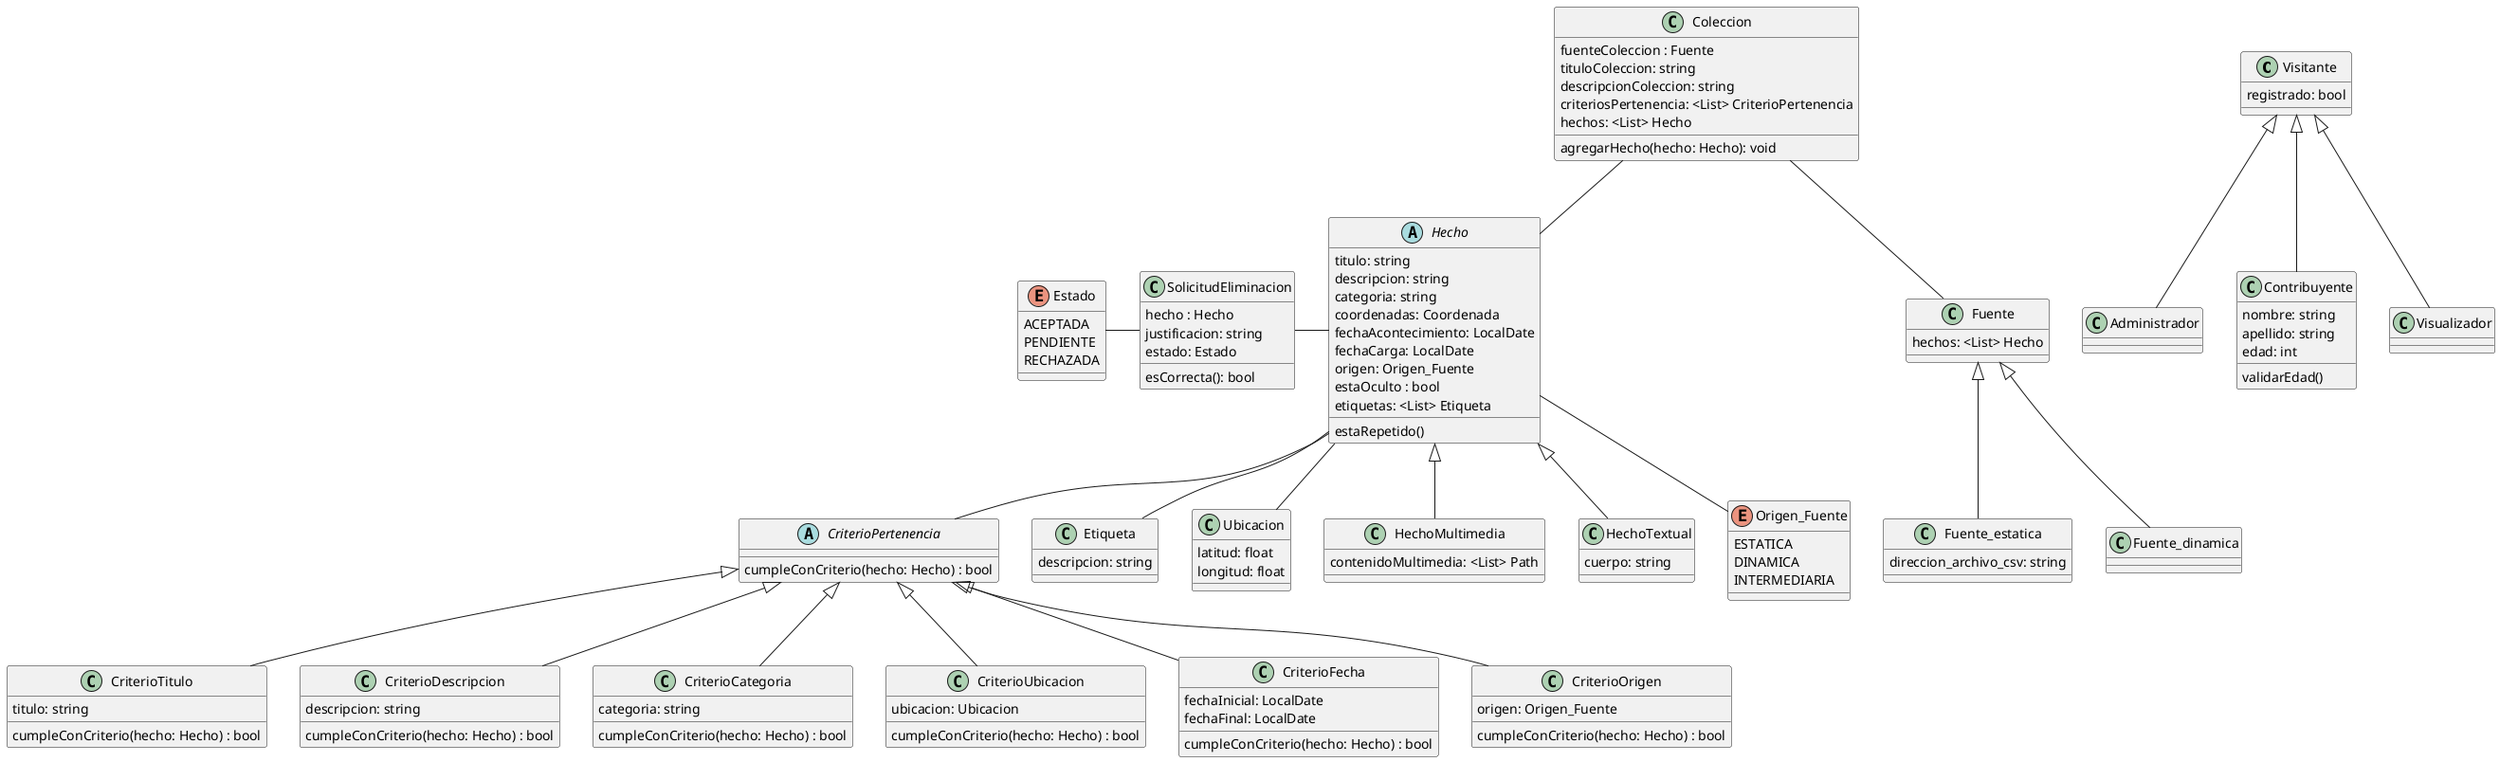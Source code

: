 @startuml trabajoPractico

'Clase padre de contribuyente y visualizador

class Visitante {
    registrado: bool
}

class Administrador extends Visitante {

}

class Contribuyente extends Visitante {
    nombre: string
    apellido: string
    edad: int
    validarEdad()
}

class Visualizador extends Visitante {
    
}

class Coleccion {
    fuenteColeccion : Fuente
    tituloColeccion: string
    descripcionColeccion: string
    criteriosPertenencia: <List> CriterioPertenencia
    hechos: <List> Hecho
    agregarHecho(hecho: Hecho): void
}

class Fuente {
    hechos: <List> Hecho   
}

class Fuente_estatica extends Fuente {
    direccion_archivo_csv: string
}

class Fuente_dinamica extends Fuente {}

' DUDA => Criterios: lista de valores/atributos/lo que sea/ o clase
' Se diagraman las fuentes en el DC? o podemos dejarlo como un atributo
' "Obtención de hechos en lote por archivos CSV, implicancias en el diagrama de clase
' 
' https://www.youtube.com/watch?v=IpDr3I1X7Os
abstract class CriterioPertenencia {
    cumpleConCriterio(hecho: Hecho) : bool
}

class CriterioTitulo extends CriterioPertenencia {
    titulo: string
    cumpleConCriterio(hecho: Hecho) : bool
}

class CriterioDescripcion extends CriterioPertenencia {
    descripcion: string
    cumpleConCriterio(hecho: Hecho) : bool
}

class CriterioCategoria extends CriterioPertenencia {
    categoria: string
    cumpleConCriterio(hecho: Hecho) : bool
}

class CriterioUbicacion extends CriterioPertenencia {
    ubicacion: Ubicacion
    cumpleConCriterio(hecho: Hecho) : bool
}

class CriterioFecha extends CriterioPertenencia {
    fechaInicial: LocalDate
    fechaFinal: LocalDate
    cumpleConCriterio(hecho: Hecho) : bool
}

class CriterioOrigen extends CriterioPertenencia {
    origen: Origen_Fuente
    cumpleConCriterio(hecho: Hecho) : bool
}

abstract class Hecho {
    titulo: string
    descripcion: string
    categoria: string 
    coordenadas: Coordenada
    fechaAcontecimiento: LocalDate
    fechaCarga: LocalDate
    origen: Origen_Fuente
    estaOculto : bool
    etiquetas: <List> Etiqueta

    estaRepetido()
}

class Etiqueta {
    descripcion: string
}

class Ubicacion {
    latitud: float
    longitud: float
}

class HechoMultimedia extends Hecho {
    contenidoMultimedia: <List> Path
}

class HechoTextual extends Hecho {
    cuerpo: string
}

class SolicitudEliminacion {
    hecho : Hecho
    justificacion: string
    estado: Estado

    esCorrecta(): bool
}

enum Estado {
    ACEPTADA
    PENDIENTE
    RECHAZADA
}

enum Origen_Fuente {
    ESTATICA 
    DINAMICA
    INTERMEDIARIA
}

Hecho -- Etiqueta
Hecho -- Origen_Fuente
Hecho --left SolicitudEliminacion
Hecho --up Coleccion
Hecho -- Ubicacion
Hecho -- CriterioPertenencia
Coleccion -- Fuente
SolicitudEliminacion --left Estado
@enduml

' JUSTIFICACIONES DE: ESTAOCULTO, CRITERIOS PERTENENCIA, VISUALIZADOR, HECHO(CLASE ABSTRACTA), HECHO COMO CLASE ABSTRACTA